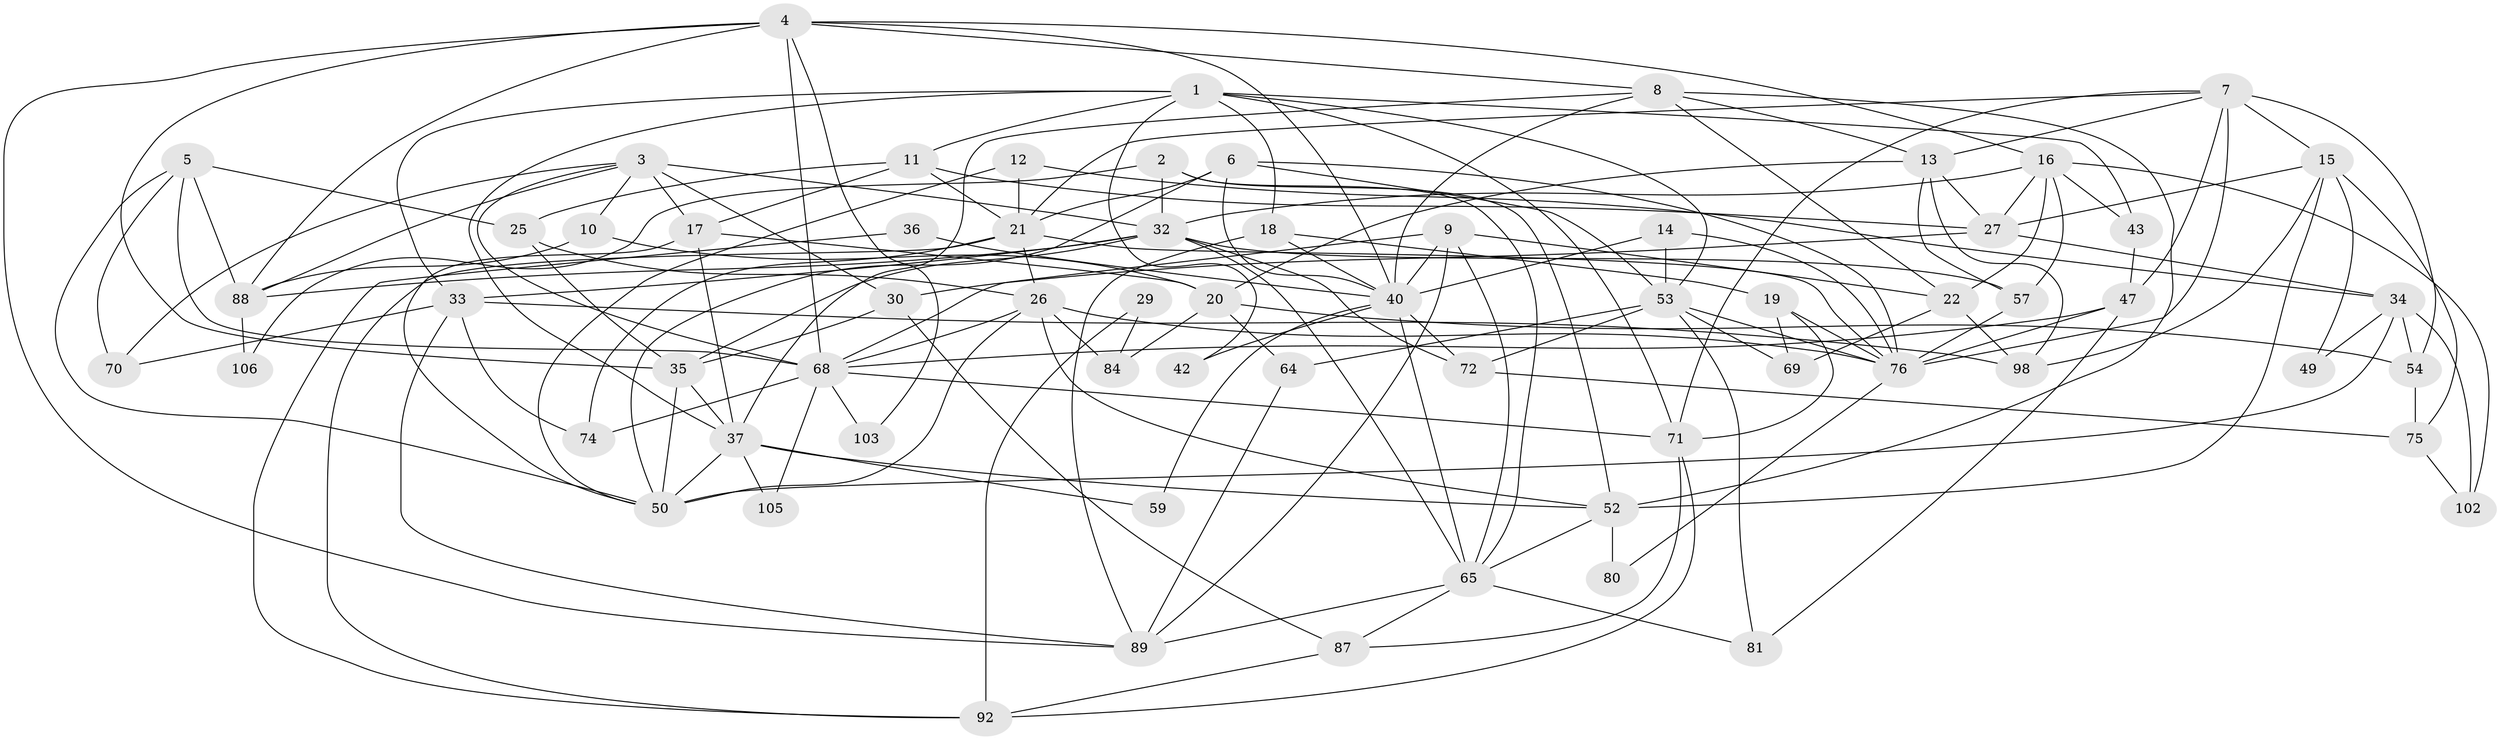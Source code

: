 // original degree distribution, {7: 0.018867924528301886, 3: 0.330188679245283, 6: 0.09433962264150944, 5: 0.20754716981132076, 4: 0.19811320754716982, 2: 0.12264150943396226, 8: 0.018867924528301886, 9: 0.009433962264150943}
// Generated by graph-tools (version 1.1) at 2025/41/03/06/25 10:41:58]
// undirected, 66 vertices, 166 edges
graph export_dot {
graph [start="1"]
  node [color=gray90,style=filled];
  1 [super="+41"];
  2 [super="+28"];
  3 [super="+44"];
  4 [super="+48"];
  5;
  6;
  7 [super="+61"];
  8 [super="+23"];
  9 [super="+56"];
  10;
  11;
  12 [super="+24"];
  13 [super="+97"];
  14;
  15 [super="+38"];
  16 [super="+67"];
  17 [super="+58"];
  18;
  19 [super="+63"];
  20 [super="+46"];
  21 [super="+39"];
  22 [super="+45"];
  25 [super="+77"];
  26 [super="+82"];
  27 [super="+31"];
  29;
  30 [super="+96"];
  32 [super="+51"];
  33 [super="+93"];
  34;
  35 [super="+66"];
  36;
  37 [super="+91"];
  40 [super="+62"];
  42;
  43;
  47 [super="+60"];
  49;
  50 [super="+55"];
  52 [super="+79"];
  53 [super="+83"];
  54 [super="+73"];
  57;
  59;
  64;
  65 [super="+86"];
  68 [super="+85"];
  69;
  70;
  71 [super="+101"];
  72 [super="+90"];
  74 [super="+78"];
  75 [super="+100"];
  76 [super="+99"];
  80;
  81;
  84;
  87;
  88 [super="+104"];
  89 [super="+94"];
  92 [super="+95"];
  98;
  102;
  103;
  105;
  106;
  1 -- 11;
  1 -- 18;
  1 -- 33;
  1 -- 42;
  1 -- 43;
  1 -- 53;
  1 -- 37;
  1 -- 71;
  2 -- 32;
  2 -- 106;
  2 -- 65;
  2 -- 52;
  3 -- 17;
  3 -- 70;
  3 -- 88;
  3 -- 30;
  3 -- 32 [weight=2];
  3 -- 10;
  3 -- 68;
  4 -- 16;
  4 -- 35;
  4 -- 103;
  4 -- 88;
  4 -- 68;
  4 -- 8;
  4 -- 89;
  4 -- 40;
  5 -- 70;
  5 -- 68;
  5 -- 25;
  5 -- 88;
  5 -- 50;
  6 -- 76;
  6 -- 21;
  6 -- 40;
  6 -- 50;
  6 -- 53;
  7 -- 15;
  7 -- 47 [weight=3];
  7 -- 76;
  7 -- 13;
  7 -- 21;
  7 -- 54;
  7 -- 71;
  8 -- 13;
  8 -- 37;
  8 -- 40;
  8 -- 52;
  8 -- 22;
  9 -- 68;
  9 -- 65;
  9 -- 40;
  9 -- 89;
  9 -- 22;
  10 -- 88;
  10 -- 20;
  11 -- 27;
  11 -- 21;
  11 -- 25;
  11 -- 17;
  12 -- 34;
  12 -- 21;
  12 -- 50;
  13 -- 98;
  13 -- 20;
  13 -- 57;
  13 -- 27;
  14 -- 76;
  14 -- 53;
  14 -- 40;
  15 -- 27;
  15 -- 49;
  15 -- 98;
  15 -- 52;
  15 -- 75;
  16 -- 27;
  16 -- 57;
  16 -- 43;
  16 -- 102;
  16 -- 32;
  16 -- 22;
  17 -- 50;
  17 -- 20;
  17 -- 37;
  18 -- 40;
  18 -- 19;
  18 -- 89;
  19 -- 69;
  19 -- 71;
  19 -- 76;
  20 -- 54;
  20 -- 64;
  20 -- 84;
  21 -- 26;
  21 -- 74;
  21 -- 76;
  21 -- 92;
  22 -- 98;
  22 -- 69;
  25 -- 26;
  25 -- 35;
  26 -- 50;
  26 -- 52;
  26 -- 76;
  26 -- 68 [weight=2];
  26 -- 84;
  27 -- 34;
  27 -- 30;
  29 -- 84;
  29 -- 92;
  30 -- 35;
  30 -- 87;
  32 -- 57;
  32 -- 35 [weight=2];
  32 -- 33;
  32 -- 65;
  32 -- 88;
  32 -- 72;
  33 -- 70;
  33 -- 89;
  33 -- 98;
  33 -- 74;
  34 -- 49;
  34 -- 102;
  34 -- 54;
  34 -- 50;
  35 -- 50;
  35 -- 37;
  36 -- 92;
  36 -- 40;
  37 -- 105;
  37 -- 50;
  37 -- 59;
  37 -- 52;
  40 -- 65;
  40 -- 72;
  40 -- 42;
  40 -- 59;
  43 -- 47;
  47 -- 81;
  47 -- 68;
  47 -- 76;
  52 -- 80;
  52 -- 65;
  53 -- 76;
  53 -- 69;
  53 -- 72;
  53 -- 64;
  53 -- 81;
  54 -- 75;
  57 -- 76;
  64 -- 89;
  65 -- 89;
  65 -- 81;
  65 -- 87;
  68 -- 71;
  68 -- 74;
  68 -- 103;
  68 -- 105;
  71 -- 87;
  71 -- 92;
  72 -- 75;
  75 -- 102;
  76 -- 80;
  87 -- 92;
  88 -- 106;
}
